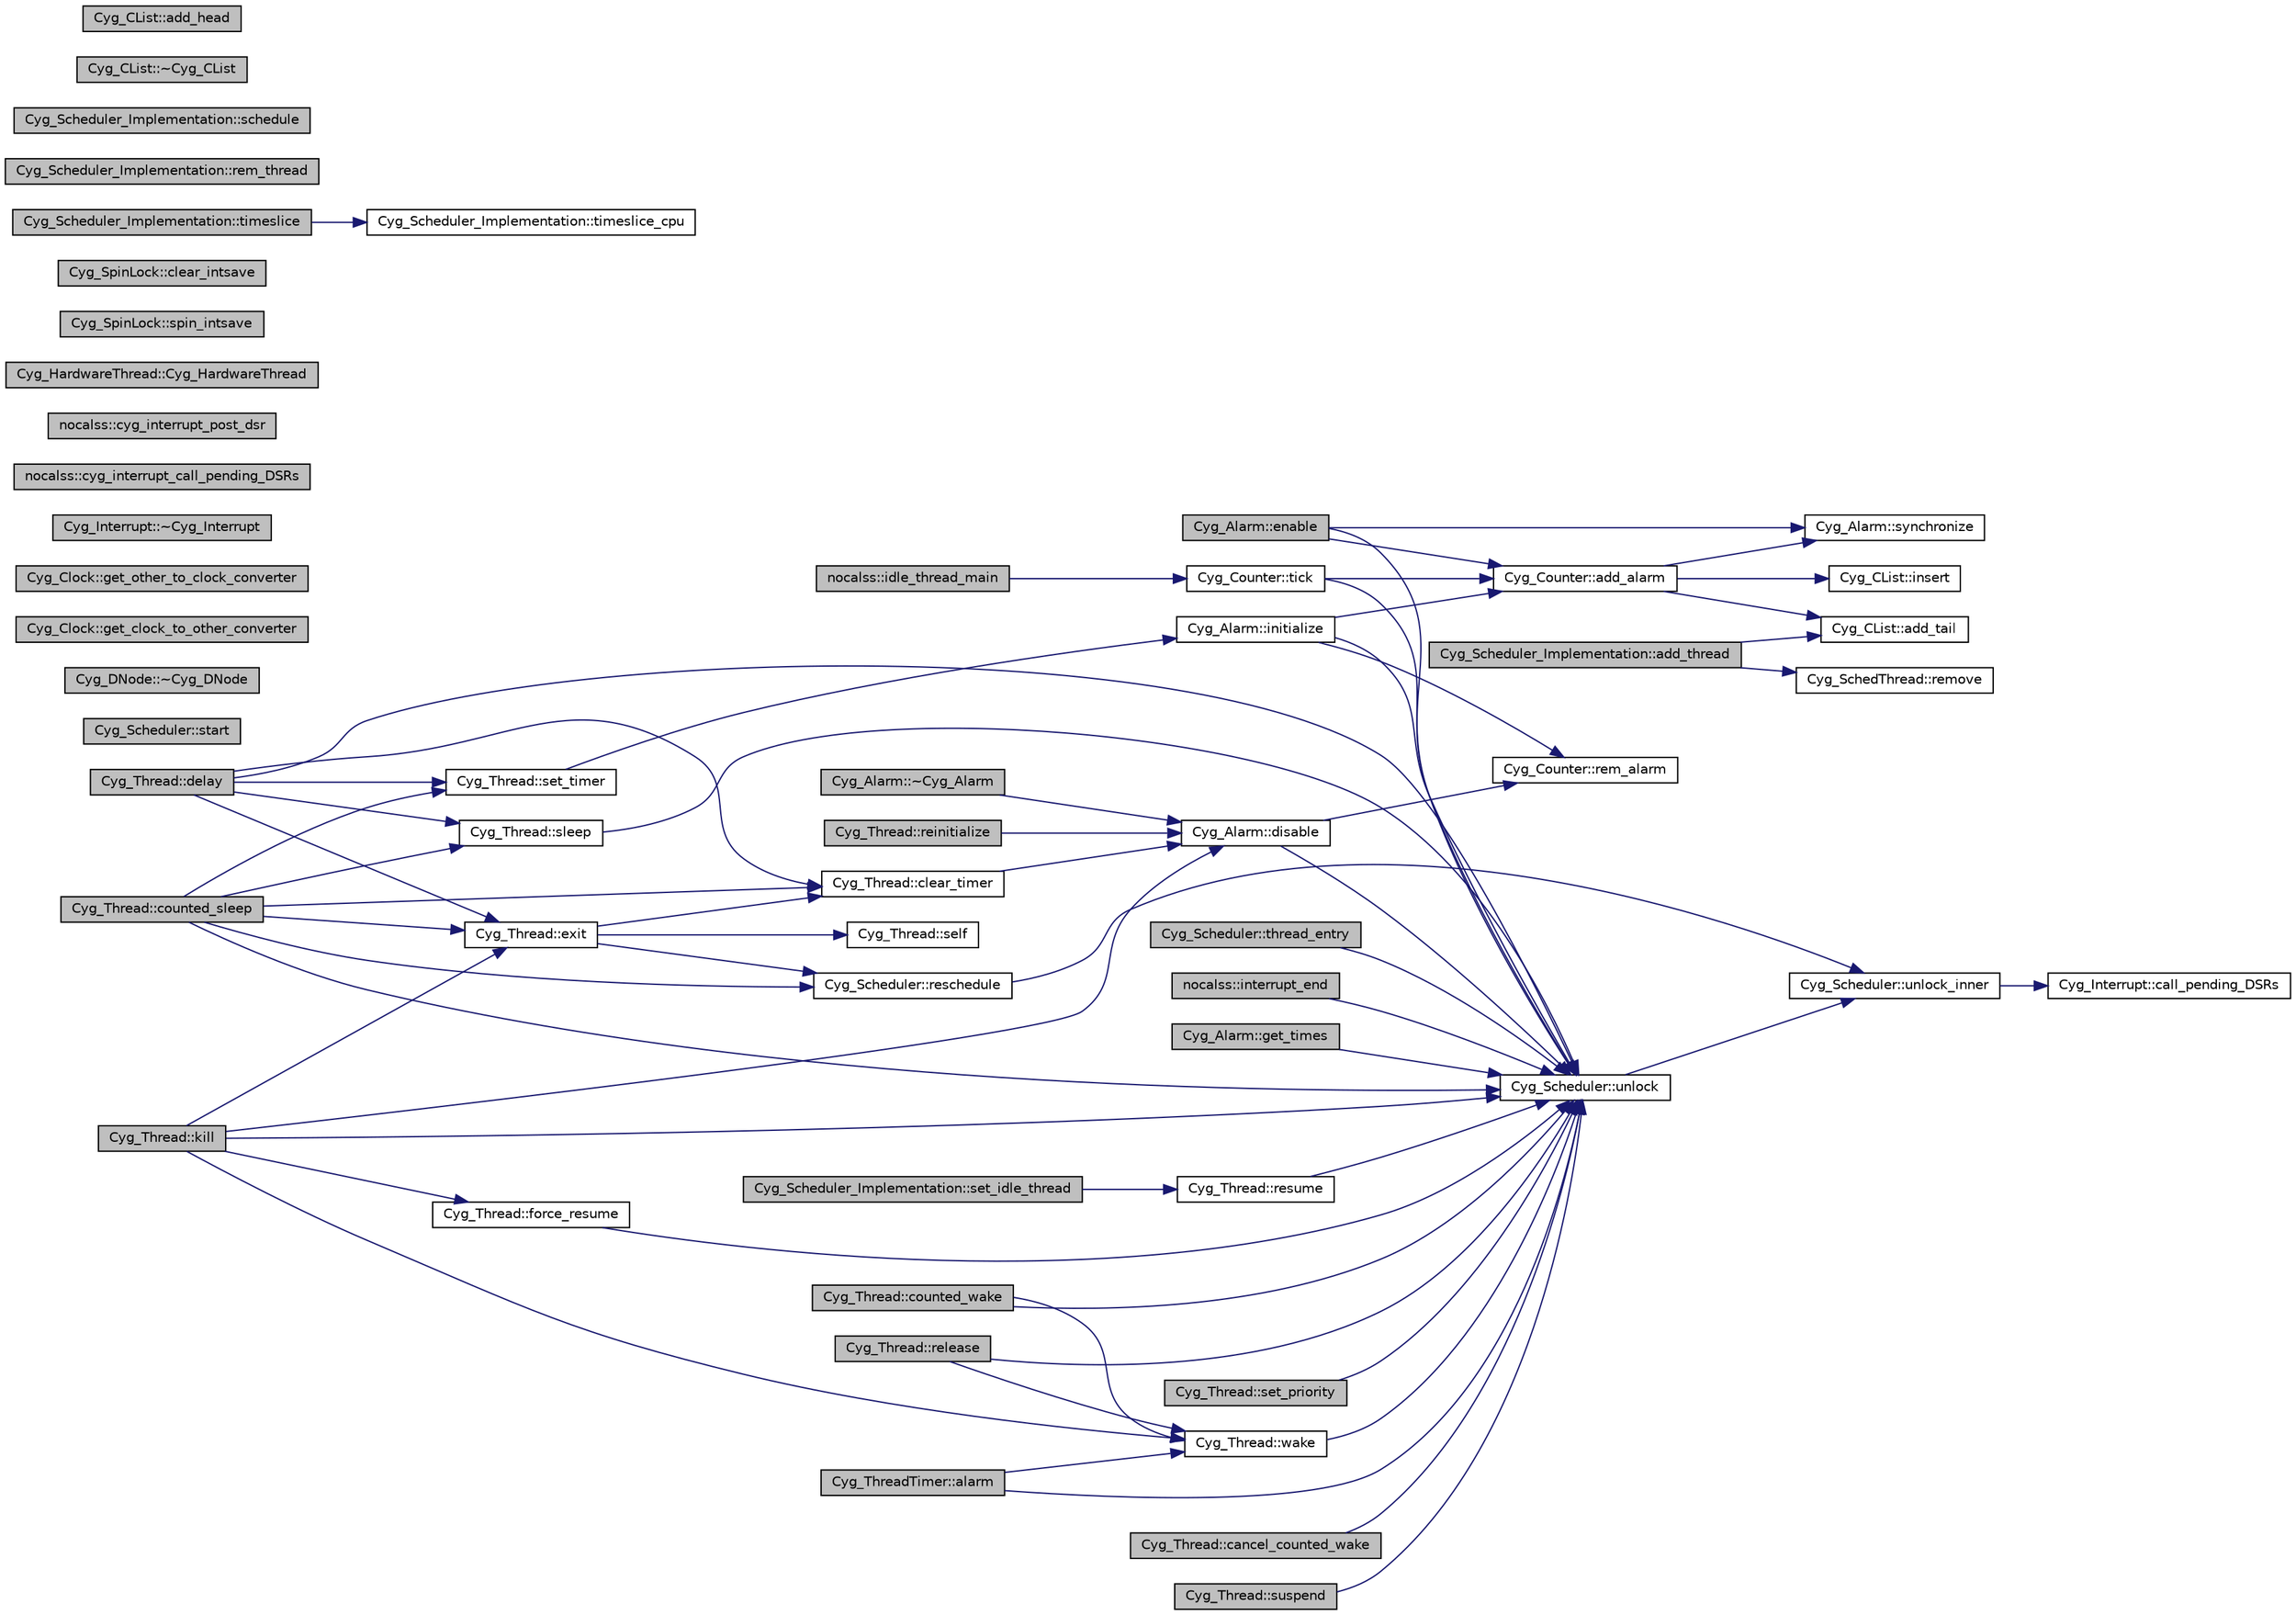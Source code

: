 digraph "all"
{
  edge [fontname="Helvetica",fontsize="10",labelfontname="Helvetica",labelfontsize="10"];
 node [fontname="Helvetica",fontsize="10",shape=record];
rankdir="LR";
Node1 [label="Cyg_Alarm::enable",height=0.2,width=0.4,color="black", fillcolor="grey75", style="filled" fontcolor="black",URL="class_cyg___alarm.html#a5fc26af76b09d9ca69afaaf894979fd9"];
Node2 [label="Cyg_Counter::add_alarm",height=0.2,width=0.4,color="black", fillcolor="white", style="filled" ,URL="class_cyg___counter.html#a964f56902eff1382331ab0757e13857e"];
Node1 -> Node2 [color="midnightblue",fontsize="10",style="solid",fontname="Helvetica"];
Node3 [label="Cyg_Alarm::synchronize",height=0.2,width=0.4,color="black", fillcolor="white", style="filled" ,URL="class_cyg___alarm.html#a5213ebb268f9a6777da34849ad1e8116"];
Node2 -> Node3 [color="midnightblue",fontsize="10",style="solid",fontname="Helvetica"];
Node7 [label="Cyg_CList::insert",height=0.2,width=0.4,color="black", fillcolor="white", style="filled" ,URL="class_cyg___c_list.html#a8a0ed64f53e1079b44d8156f8186c144"];
Node2 -> Node7 [color="midnightblue",fontsize="10",style="solid",fontname="Helvetica"];
Node9 [label="Cyg_CList::add_tail",height=0.2,width=0.4,color="black", fillcolor="white", style="filled" ,URL="class_cyg___c_list.html#a5b78ee573df448e713d5547f35853c8b"];
Node2 -> Node9 [color="midnightblue",fontsize="10",style="solid",fontname="Helvetica"];
Node1 -> Node3 [color="midnightblue",fontsize="10",style="solid",fontname="Helvetica"];
Node11 [label="Cyg_Scheduler::unlock",height=0.2,width=0.4,color="black", fillcolor="white", style="filled" ,URL="class_cyg___scheduler.html#a362916327f3b75af4b104272f6c9e466"];
Node1 -> Node11 [color="midnightblue",fontsize="10",style="solid",fontname="Helvetica"];
Node12 [label="Cyg_Scheduler::unlock_inner",height=0.2,width=0.4,color="black", fillcolor="white", style="filled" ,URL="class_cyg___scheduler.html#a529555a4995ebd4ddab69edd0d4f766f"];
Node11 -> Node12 [color="midnightblue",fontsize="10",style="solid",fontname="Helvetica"];
Node14 [label="Cyg_Interrupt::call_pending_DSRs",height=0.2,width=0.4,color="black", fillcolor="white", style="filled" ,URL="class_cyg___interrupt.html#a094419e490ef551de2675081f96352d8"];
Node12 -> Node14 [color="midnightblue",fontsize="10",style="solid",fontname="Helvetica"];
Node23 [label="Cyg_Alarm::~Cyg_Alarm",height=0.2,width=0.4,color="black", fillcolor="grey75", style="filled" fontcolor="black",URL="class_cyg___alarm.html#a66e9e842221f3212bff7a306a21b9deb"];
Node24 [label="Cyg_Alarm::disable",height=0.2,width=0.4,color="black", fillcolor="white", style="filled" ,URL="class_cyg___alarm.html#a72222d58531e082f7de0007f28b604f1"];
Node23 -> Node24 [color="midnightblue",fontsize="10",style="solid",fontname="Helvetica"];
Node25 [label="Cyg_Counter::rem_alarm",height=0.2,width=0.4,color="black", fillcolor="white", style="filled" ,URL="class_cyg___counter.html#a9964e8a95295d66c7f83cd8e5fbdeb3c"];
Node24 -> Node25 [color="midnightblue",fontsize="10",style="solid",fontname="Helvetica"];
Node24 -> Node11 [color="midnightblue",fontsize="10",style="solid",fontname="Helvetica"];
Node27 [label="Cyg_Alarm::get_times",height=0.2,width=0.4,color="black", fillcolor="grey75", style="filled" fontcolor="black",URL="class_cyg___alarm.html#a67224148d954ded549b8e85a97c0379d"];
Node27 -> Node11 [color="midnightblue",fontsize="10",style="solid",fontname="Helvetica"];
Node28 [label="Cyg_Thread::counted_sleep",height=0.2,width=0.4,color="black", fillcolor="grey75", style="filled" fontcolor="black",URL="class_cyg___thread.html#ae26681ed39ae0e34088fd925be8f3484"];
Node29 [label="Cyg_Thread::set_timer",height=0.2,width=0.4,color="black", fillcolor="white", style="filled" ,URL="class_cyg___thread.html#a7e92402378d90c942fd050ac77610c05"];
Node28 -> Node29 [color="midnightblue",fontsize="10",style="solid",fontname="Helvetica"];
Node30 [label="Cyg_Alarm::initialize",height=0.2,width=0.4,color="black", fillcolor="white", style="filled" ,URL="class_cyg___alarm.html#a86a3cc0243666be0b078300ce12f8b67"];
Node29 -> Node30 [color="midnightblue",fontsize="10",style="solid",fontname="Helvetica"];
Node30 -> Node2 [color="midnightblue",fontsize="10",style="solid",fontname="Helvetica"];
Node30 -> Node25 [color="midnightblue",fontsize="10",style="solid",fontname="Helvetica"];
Node30 -> Node11 [color="midnightblue",fontsize="10",style="solid",fontname="Helvetica"];
Node31 [label="Cyg_Thread::clear_timer",height=0.2,width=0.4,color="black", fillcolor="white", style="filled" ,URL="class_cyg___thread.html#acd6c558eb9fe78341e7b933b16dd9678"];
Node28 -> Node31 [color="midnightblue",fontsize="10",style="solid",fontname="Helvetica"];
Node31 -> Node24 [color="midnightblue",fontsize="10",style="solid",fontname="Helvetica"];
Node32 [label="Cyg_Thread::exit",height=0.2,width=0.4,color="black", fillcolor="white", style="filled" ,URL="class_cyg___thread.html#a1325e6829eb67a7c584cee48d81cc371"];
Node28 -> Node32 [color="midnightblue",fontsize="10",style="solid",fontname="Helvetica"];
Node32 -> Node31 [color="midnightblue",fontsize="10",style="solid",fontname="Helvetica"];
Node33 [label="Cyg_Thread::self",height=0.2,width=0.4,color="black", fillcolor="white", style="filled" ,URL="class_cyg___thread.html#a89831bfc815a07c0e12a0f59052ac902"];
Node32 -> Node33 [color="midnightblue",fontsize="10",style="solid",fontname="Helvetica"];
Node34 [label="Cyg_Scheduler::reschedule",height=0.2,width=0.4,color="black", fillcolor="white", style="filled" ,URL="class_cyg___scheduler.html#a62f9df6230a2e9c13bb168597404de5c"];
Node32 -> Node34 [color="midnightblue",fontsize="10",style="solid",fontname="Helvetica"];
Node34 -> Node12 [color="midnightblue",fontsize="10",style="solid",fontname="Helvetica"];
Node35 [label="Cyg_Thread::sleep",height=0.2,width=0.4,color="black", fillcolor="white", style="filled" ,URL="class_cyg___thread.html#abac0be19a5144b40c5d8d84b185ba8a5"];
Node28 -> Node35 [color="midnightblue",fontsize="10",style="solid",fontname="Helvetica"];
Node35 -> Node11 [color="midnightblue",fontsize="10",style="solid",fontname="Helvetica"];
Node28 -> Node11 [color="midnightblue",fontsize="10",style="solid",fontname="Helvetica"];
Node28 -> Node34 [color="midnightblue",fontsize="10",style="solid",fontname="Helvetica"];
Node38 [label="Cyg_Thread::delay",height=0.2,width=0.4,color="black", fillcolor="grey75", style="filled" fontcolor="black",URL="class_cyg___thread.html#a5bea2b207ab7788d560fa2bc98334b7d"];
Node38 -> Node29 [color="midnightblue",fontsize="10",style="solid",fontname="Helvetica"];
Node38 -> Node32 [color="midnightblue",fontsize="10",style="solid",fontname="Helvetica"];
Node38 -> Node31 [color="midnightblue",fontsize="10",style="solid",fontname="Helvetica"];
Node38 -> Node35 [color="midnightblue",fontsize="10",style="solid",fontname="Helvetica"];
Node38 -> Node11 [color="midnightblue",fontsize="10",style="solid",fontname="Helvetica"];
Node39 [label="Cyg_Thread::kill",height=0.2,width=0.4,color="black", fillcolor="grey75", style="filled" fontcolor="black",URL="class_cyg___thread.html#aa2ccfc563049b0f7e77ebbafb5df7eca"];
Node39 -> Node32 [color="midnightblue",fontsize="10",style="solid",fontname="Helvetica"];
Node39 -> Node24 [color="midnightblue",fontsize="10",style="solid",fontname="Helvetica"];
Node40 [label="Cyg_Thread::wake",height=0.2,width=0.4,color="black", fillcolor="white", style="filled" ,URL="class_cyg___thread.html#a6bec4a51156245d5a0079ae589d1d18c"];
Node39 -> Node40 [color="midnightblue",fontsize="10",style="solid",fontname="Helvetica"];
Node40 -> Node11 [color="midnightblue",fontsize="10",style="solid",fontname="Helvetica"];
Node41 [label="Cyg_Thread::force_resume",height=0.2,width=0.4,color="black", fillcolor="white", style="filled" ,URL="class_cyg___thread.html#a57bf6bf843c58e1331698a7fb75c9988"];
Node39 -> Node41 [color="midnightblue",fontsize="10",style="solid",fontname="Helvetica"];
Node41 -> Node11 [color="midnightblue",fontsize="10",style="solid",fontname="Helvetica"];
Node39 -> Node11 [color="midnightblue",fontsize="10",style="solid",fontname="Helvetica"];
Node42 [label="Cyg_Thread::reinitialize",height=0.2,width=0.4,color="black", fillcolor="grey75", style="filled" fontcolor="black",URL="class_cyg___thread.html#abdd74d18178c8e11cd8668e35d98ddf3"];
Node42 -> Node24 [color="midnightblue",fontsize="10",style="solid",fontname="Helvetica"];
Node48 [label="Cyg_Thread::set_priority",height=0.2,width=0.4,color="black", fillcolor="grey75", style="filled" fontcolor="black",URL="class_cyg___thread.html#ab102fd5044377146d5cd67337f2d3383"];
Node48 -> Node11 [color="midnightblue",fontsize="10",style="solid",fontname="Helvetica"];
Node51 [label="Cyg_Thread::counted_wake",height=0.2,width=0.4,color="black", fillcolor="grey75", style="filled" fontcolor="black",URL="class_cyg___thread.html#a4912b6ba316818edc0f1c36a9b51e201"];
Node51 -> Node40 [color="midnightblue",fontsize="10",style="solid",fontname="Helvetica"];
Node51 -> Node11 [color="midnightblue",fontsize="10",style="solid",fontname="Helvetica"];
Node52 [label="Cyg_Thread::release",height=0.2,width=0.4,color="black", fillcolor="grey75", style="filled" fontcolor="black",URL="class_cyg___thread.html#a78079e3efa67760bc216a5d103bbfe0a"];
Node52 -> Node40 [color="midnightblue",fontsize="10",style="solid",fontname="Helvetica"];
Node52 -> Node11 [color="midnightblue",fontsize="10",style="solid",fontname="Helvetica"];
Node53 [label="Cyg_Thread::cancel_counted_wake",height=0.2,width=0.4,color="black", fillcolor="grey75", style="filled" fontcolor="black",URL="class_cyg___thread.html#a0e2432ce82cee0d332f4218a3ee0cae0"];
Node53 -> Node11 [color="midnightblue",fontsize="10",style="solid",fontname="Helvetica"];
Node54 [label="Cyg_Thread::suspend",height=0.2,width=0.4,color="black", fillcolor="grey75", style="filled" fontcolor="black",URL="class_cyg___thread.html#ad3943c165934a8db1ac52d65efd05e0b"];
Node54 -> Node11 [color="midnightblue",fontsize="10",style="solid",fontname="Helvetica"];
Node55 [label="Cyg_Scheduler::thread_entry",height=0.2,width=0.4,color="black", fillcolor="grey75", style="filled" fontcolor="black",URL="class_cyg___scheduler.html#a2dfdb7b0a2485dc61e7b6cd92c193f7d"];
Node55 -> Node11 [color="midnightblue",fontsize="10",style="solid",fontname="Helvetica"];
Node58 [label="Cyg_Scheduler::start",height=0.2,width=0.4,color="black", fillcolor="grey75", style="filled" fontcolor="black",URL="class_cyg___scheduler.html#a3e083d831d4fb9542d511099949890bc"];
Node60 [label="Cyg_DNode::~Cyg_DNode",height=0.2,width=0.4,color="black", fillcolor="grey75", style="filled" fontcolor="black",URL="class_cyg___d_node.html#a0afa93f81046787356c4f7e67f258cdf"];
Node62 [label="Cyg_Clock::get_clock_to_other_converter",height=0.2,width=0.4,color="black", fillcolor="grey75", style="filled" fontcolor="black",URL="class_cyg___clock.html#ad6ff002aea2981b88e6199a0679cc93d"];
Node64 [label="Cyg_Clock::get_other_to_clock_converter",height=0.2,width=0.4,color="black", fillcolor="grey75", style="filled" fontcolor="black",URL="class_cyg___clock.html#aff333d29c31f4d22ebf93e28cce5ebcd"];
Node65 [label="Cyg_Interrupt::~Cyg_Interrupt",height=0.2,width=0.4,color="black", fillcolor="grey75", style="filled" fontcolor="black",URL="class_cyg___interrupt.html#a9ee616fc7223581ee6dc61b6333a8507"];
Node67 [label="Cyg_ThreadTimer::alarm",height=0.2,width=0.4,color="black", fillcolor="grey75", style="filled" fontcolor="black",URL="class_cyg___thread_timer.html#ab355d2d23288714dcddad7dea458d991"];
Node67 -> Node40 [color="midnightblue",fontsize="10",style="solid",fontname="Helvetica"];
Node67 -> Node11 [color="midnightblue",fontsize="10",style="solid",fontname="Helvetica"];
Node70 [label="nocalss::idle_thread_main",height=0.2,width=0.4,color="black", fillcolor="grey75", style="filled" fontcolor="black",URL="thread_8cxx.html#ab41818e0f3d9ad7695412191d8d01f2d"];
Node71 [label="Cyg_Counter::tick",height=0.2,width=0.4,color="black", fillcolor="white", style="filled" ,URL="class_cyg___counter.html#a94149bfbd4ec7069dc703c5a158b4f9f"];
Node70 -> Node71 [color="midnightblue",fontsize="10",style="solid",fontname="Helvetica"];
Node71 -> Node2 [color="midnightblue",fontsize="10",style="solid",fontname="Helvetica"];
Node71 -> Node11 [color="midnightblue",fontsize="10",style="solid",fontname="Helvetica"];
Node75 [label="nocalss::interrupt_end",height=0.2,width=0.4,color="black", fillcolor="grey75", style="filled" fontcolor="black",URL="intr_8hxx.html#a1f5b0eacdeda63eccc5cc7be9372d61f"];
Node75 -> Node11 [color="midnightblue",fontsize="10",style="solid",fontname="Helvetica"];
Node77 [label="nocalss::cyg_interrupt_call_pending_DSRs",height=0.2,width=0.4,color="black", fillcolor="grey75", style="filled" fontcolor="black",URL="intr_8hxx.html#a56770ec1e5d70e47172fbbfe92f86fee"];
Node79 [label="nocalss::cyg_interrupt_post_dsr",height=0.2,width=0.4,color="black", fillcolor="grey75", style="filled" fontcolor="black",URL="intr_8hxx.html#ab2b3c06da9a1cad64bc1debe231c3ed2"];
Node80 [label="Cyg_HardwareThread::Cyg_HardwareThread",height=0.2,width=0.4,color="black", fillcolor="grey75", style="filled" fontcolor="black",URL="class_cyg___hardware_thread.html#a4c8a0608f9cdcd1f3991c0cce39abcc8"];
Node82 [label="Cyg_SpinLock::spin_intsave",height=0.2,width=0.4,color="black", fillcolor="grey75", style="filled" fontcolor="black",URL="class_cyg___spin_lock.html#a9047ed52f15cd11a5d5c37aa897bc43c"];
Node84 [label="Cyg_SpinLock::clear_intsave",height=0.2,width=0.4,color="black", fillcolor="grey75", style="filled" fontcolor="black",URL="class_cyg___spin_lock.html#a88c085c301eaf4463fc8d2077ef7b3a6"];
Node86 [label="Cyg_Scheduler_Implementation::timeslice",height=0.2,width=0.4,color="black", fillcolor="grey75", style="filled" fontcolor="black",URL="class_cyg___scheduler___implementation.html#a7009d81e50e2bcd9a9b29ccbaf80f61b"];
Node87 [label="Cyg_Scheduler_Implementation::timeslice_cpu",height=0.2,width=0.4,color="black", fillcolor="white", style="filled" ,URL="class_cyg___scheduler___implementation.html#ab5c12e3e669b0107ad145c2b9c3c6bbd"];
Node86 -> Node87 [color="midnightblue",fontsize="10",style="solid",fontname="Helvetica"];
Node90 [label="Cyg_Scheduler_Implementation::add_thread",height=0.2,width=0.4,color="black", fillcolor="grey75", style="filled" fontcolor="black",URL="class_cyg___scheduler___implementation.html#ad6a05d4eeef2a3f196c57aaad0de70d1"];
Node90 -> Node9 [color="midnightblue",fontsize="10",style="solid",fontname="Helvetica"];
Node91 [label="Cyg_SchedThread::remove",height=0.2,width=0.4,color="black", fillcolor="white", style="filled" ,URL="class_cyg___sched_thread.html#aad25cbc77cdd7f04cde9171951535b99"];
Node90 -> Node91 [color="midnightblue",fontsize="10",style="solid",fontname="Helvetica"];
Node93 [label="Cyg_Scheduler_Implementation::rem_thread",height=0.2,width=0.4,color="black", fillcolor="grey75", style="filled" fontcolor="black",URL="class_cyg___scheduler___implementation.html#a4f18a0e7842447eeb2fd9a3b947bc8ff"];
Node94 [label="Cyg_Scheduler_Implementation::schedule",height=0.2,width=0.4,color="black", fillcolor="grey75", style="filled" fontcolor="black",URL="class_cyg___scheduler___implementation.html#a57c86e3c784018ba3f91d3c26a5d4c7f"];
Node95 [label="Cyg_Scheduler_Implementation::set_idle_thread",height=0.2,width=0.4,color="black", fillcolor="grey75", style="filled" fontcolor="black",URL="class_cyg___scheduler___implementation.html#a479836186b44e4d1bfa4342dbc79c641"];
Node96 [label="Cyg_Thread::resume",height=0.2,width=0.4,color="black", fillcolor="white", style="filled" ,URL="class_cyg___thread.html#aae0100385a3513f48a6c013a11e807f7"];
Node95 -> Node96 [color="midnightblue",fontsize="10",style="solid",fontname="Helvetica"];
Node96 -> Node11 [color="midnightblue",fontsize="10",style="solid",fontname="Helvetica"];
Node97 [label="Cyg_CList::~Cyg_CList",height=0.2,width=0.4,color="black", fillcolor="grey75", style="filled" fontcolor="black",URL="class_cyg___c_list.html#a4886b12f3cfb3941409852db84866751"];
Node99 [label="Cyg_CList::add_head",height=0.2,width=0.4,color="black", fillcolor="grey75", style="filled" fontcolor="black",URL="class_cyg___c_list.html#ab8bc619183c03fa4e9d8a4e0f1edf471"];
}
